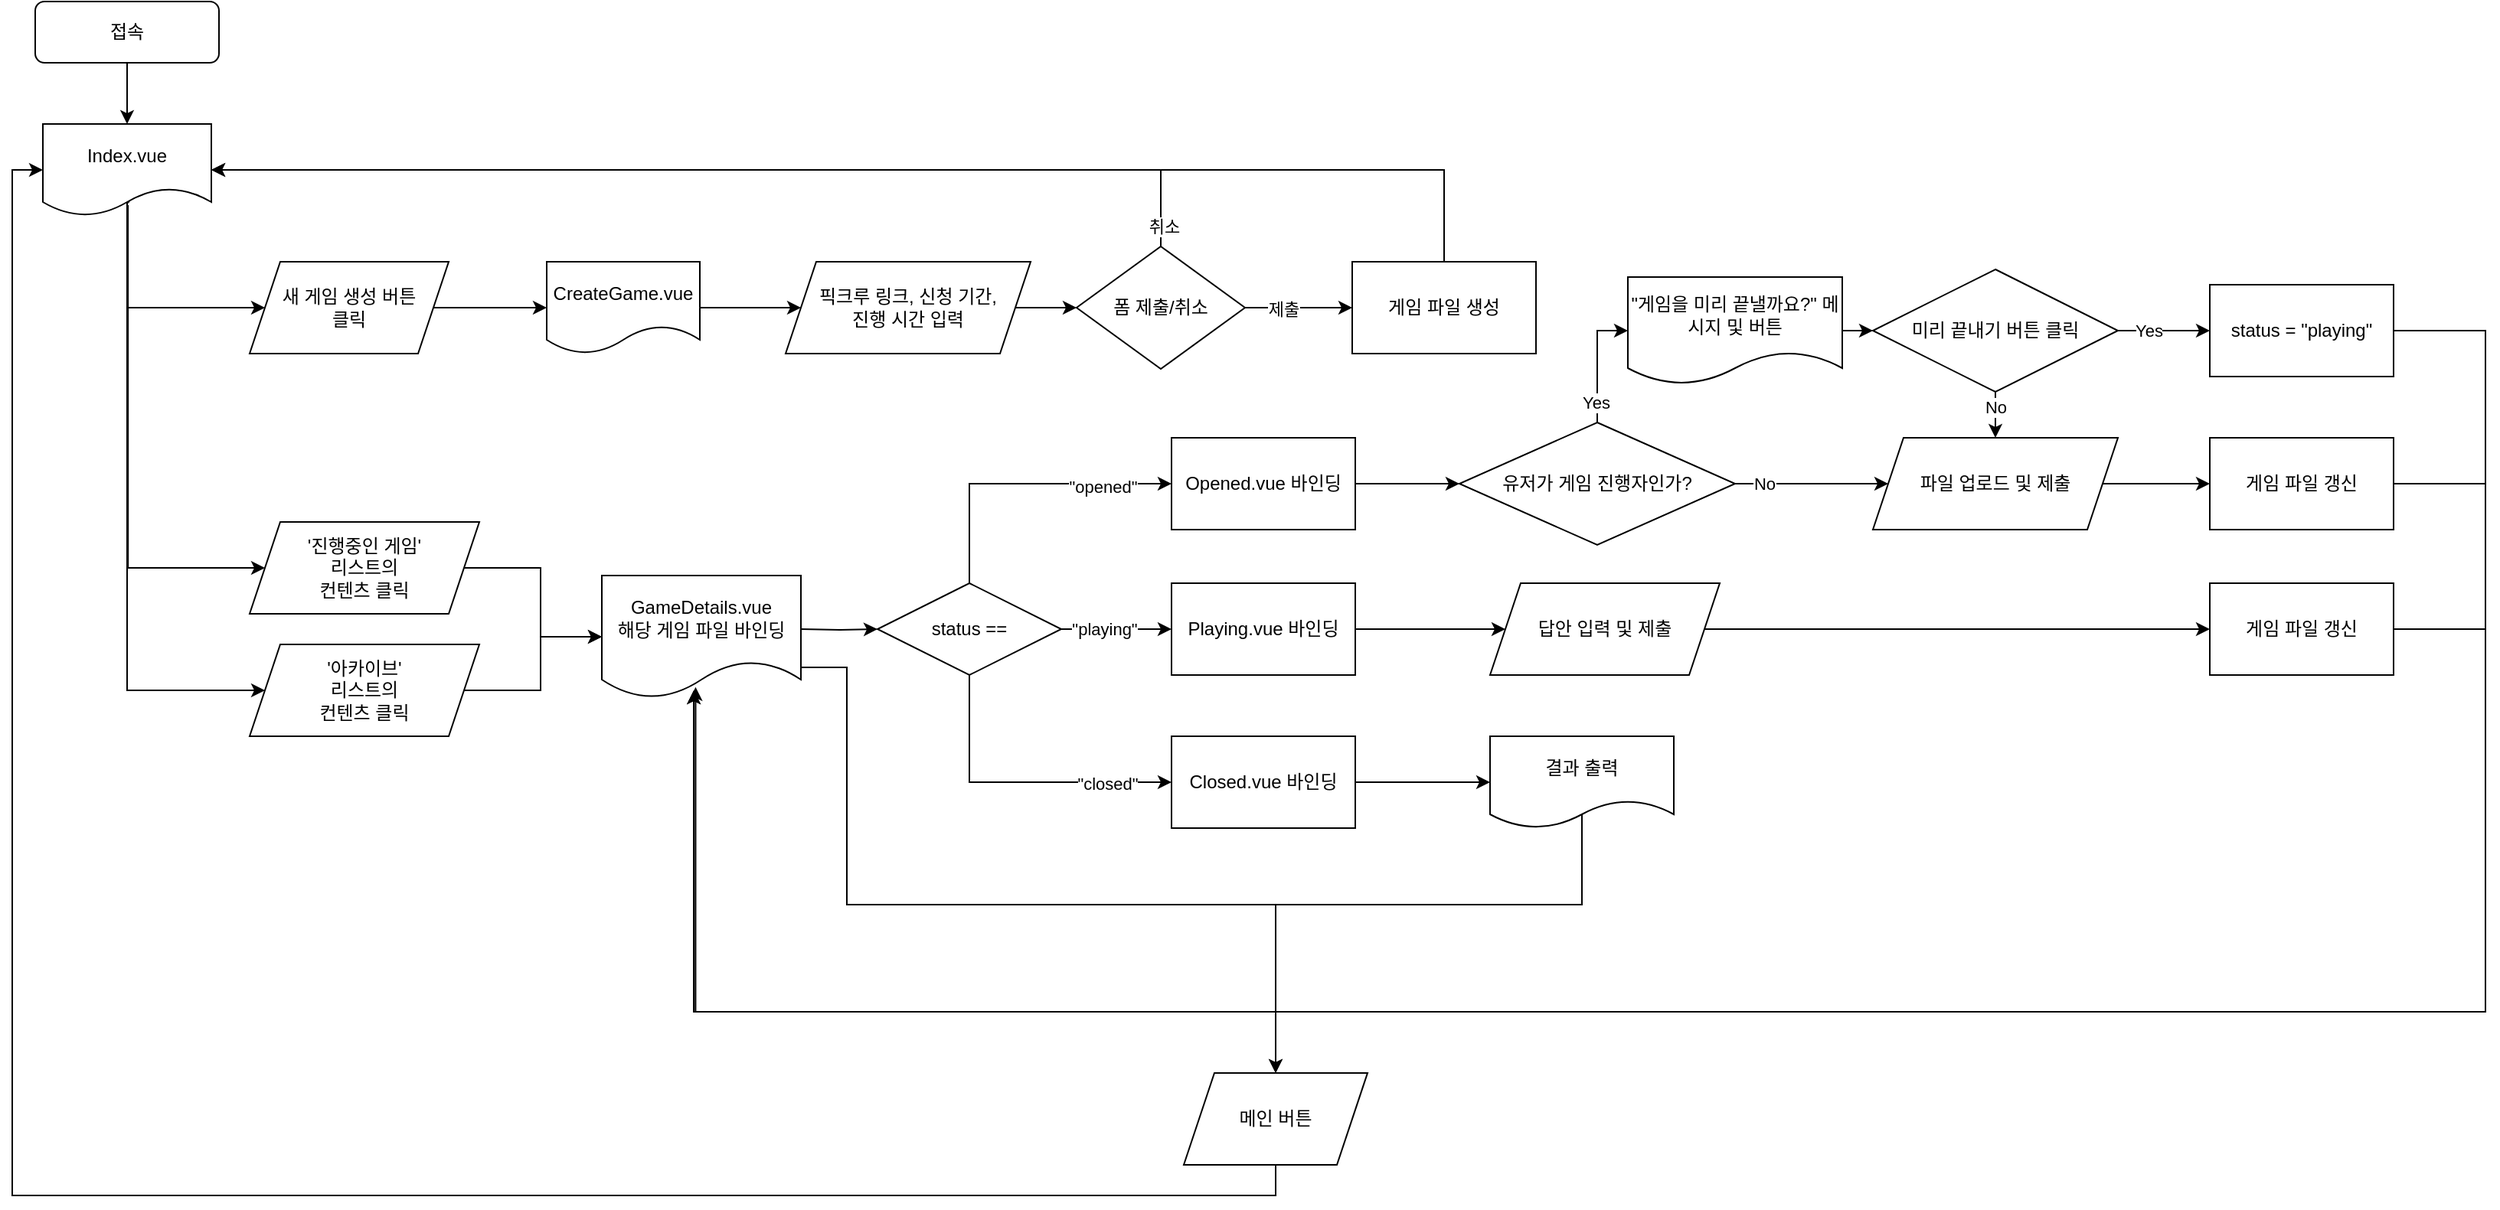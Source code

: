 <mxfile version="15.0.3"><diagram id="CvRd-VRWueClIknmBn7Z" name="Page-1"><mxGraphModel dx="3004" dy="1318" grid="1" gridSize="10" guides="1" tooltips="1" connect="1" arrows="1" fold="1" page="1" pageScale="1" pageWidth="827" pageHeight="1169" math="0" shadow="0"><root><mxCell id="0"/><mxCell id="1" parent="0"/><mxCell id="J3uR3rgxwzaXKa7ZTSPB-6" style="edgeStyle=orthogonalEdgeStyle;rounded=0;orthogonalLoop=1;jettySize=auto;html=1;exitX=0.5;exitY=1;exitDx=0;exitDy=0;entryX=0.5;entryY=0;entryDx=0;entryDy=0;" parent="1" source="J3uR3rgxwzaXKa7ZTSPB-2" target="bJvQCOWSFC1mFnmNm10q-48" edge="1"><mxGeometry relative="1" as="geometry"><mxPoint x="90" y="210" as="targetPoint"/></mxGeometry></mxCell><mxCell id="J3uR3rgxwzaXKa7ZTSPB-2" value="접속" style="rounded=1;whiteSpace=wrap;html=1;" parent="1" vertex="1"><mxGeometry x="30" y="130" width="120" height="40" as="geometry"/></mxCell><mxCell id="bJvQCOWSFC1mFnmNm10q-33" style="edgeStyle=orthogonalEdgeStyle;rounded=0;orthogonalLoop=1;jettySize=auto;html=1;entryX=0;entryY=0.5;entryDx=0;entryDy=0;exitX=0.51;exitY=0.855;exitDx=0;exitDy=0;exitPerimeter=0;" edge="1" parent="1" source="bJvQCOWSFC1mFnmNm10q-48" target="J3uR3rgxwzaXKa7ZTSPB-18"><mxGeometry relative="1" as="geometry"><mxPoint x="90" y="270" as="sourcePoint"/><Array as="points"><mxPoint x="90" y="261"/><mxPoint x="90" y="330"/></Array></mxGeometry></mxCell><mxCell id="bJvQCOWSFC1mFnmNm10q-34" style="edgeStyle=orthogonalEdgeStyle;rounded=0;orthogonalLoop=1;jettySize=auto;html=1;entryX=0;entryY=0.5;entryDx=0;entryDy=0;exitX=0.505;exitY=0.883;exitDx=0;exitDy=0;exitPerimeter=0;" edge="1" parent="1" source="bJvQCOWSFC1mFnmNm10q-48" target="J3uR3rgxwzaXKa7ZTSPB-20"><mxGeometry relative="1" as="geometry"><mxPoint x="90" y="280" as="sourcePoint"/><Array as="points"><mxPoint x="91" y="500"/></Array></mxGeometry></mxCell><mxCell id="bJvQCOWSFC1mFnmNm10q-35" style="edgeStyle=orthogonalEdgeStyle;rounded=0;orthogonalLoop=1;jettySize=auto;html=1;entryX=0;entryY=0.5;entryDx=0;entryDy=0;exitX=0.515;exitY=0.846;exitDx=0;exitDy=0;exitPerimeter=0;" edge="1" parent="1" source="bJvQCOWSFC1mFnmNm10q-48" target="J3uR3rgxwzaXKa7ZTSPB-21"><mxGeometry relative="1" as="geometry"><mxPoint x="90" y="280" as="sourcePoint"/><Array as="points"><mxPoint x="90" y="261"/><mxPoint x="90" y="580"/></Array></mxGeometry></mxCell><mxCell id="bJvQCOWSFC1mFnmNm10q-53" style="edgeStyle=orthogonalEdgeStyle;rounded=0;orthogonalLoop=1;jettySize=auto;html=1;exitX=1;exitY=0.5;exitDx=0;exitDy=0;entryX=0;entryY=0.5;entryDx=0;entryDy=0;" edge="1" parent="1" source="J3uR3rgxwzaXKa7ZTSPB-18" target="bJvQCOWSFC1mFnmNm10q-49"><mxGeometry relative="1" as="geometry"/></mxCell><mxCell id="J3uR3rgxwzaXKa7ZTSPB-18" value="&lt;br&gt;&lt;div&gt;새 게임 생성 버튼 &lt;br&gt;&lt;/div&gt;&lt;div&gt;클릭&lt;br&gt;&lt;/div&gt;&lt;br&gt;" style="shape=parallelogram;perimeter=parallelogramPerimeter;whiteSpace=wrap;html=1;fixedSize=1;" parent="1" vertex="1"><mxGeometry x="170" y="300" width="130" height="60" as="geometry"/></mxCell><mxCell id="bJvQCOWSFC1mFnmNm10q-56" style="edgeStyle=orthogonalEdgeStyle;rounded=0;orthogonalLoop=1;jettySize=auto;html=1;exitX=1;exitY=0.5;exitDx=0;exitDy=0;entryX=0;entryY=0.5;entryDx=0;entryDy=0;" edge="1" parent="1" source="J3uR3rgxwzaXKa7ZTSPB-20" target="bJvQCOWSFC1mFnmNm10q-55"><mxGeometry relative="1" as="geometry"/></mxCell><mxCell id="J3uR3rgxwzaXKa7ZTSPB-20" value="&lt;div&gt;'진행중인 게임'&lt;/div&gt;&lt;div&gt;리스트의&lt;/div&gt;&lt;div&gt;컨텐츠 클릭&lt;/div&gt;" style="shape=parallelogram;perimeter=parallelogramPerimeter;whiteSpace=wrap;html=1;fixedSize=1;" parent="1" vertex="1"><mxGeometry x="170" y="470" width="150" height="60" as="geometry"/></mxCell><mxCell id="bJvQCOWSFC1mFnmNm10q-58" style="edgeStyle=orthogonalEdgeStyle;rounded=0;orthogonalLoop=1;jettySize=auto;html=1;exitX=1;exitY=0.5;exitDx=0;exitDy=0;entryX=0;entryY=0.5;entryDx=0;entryDy=0;" edge="1" parent="1" source="J3uR3rgxwzaXKa7ZTSPB-21" target="bJvQCOWSFC1mFnmNm10q-55"><mxGeometry relative="1" as="geometry"/></mxCell><mxCell id="J3uR3rgxwzaXKa7ZTSPB-21" value="&lt;div&gt;'아카이브'&lt;/div&gt;&lt;div&gt;리스트의&lt;/div&gt;&lt;div&gt;컨텐츠 클릭&lt;/div&gt;" style="shape=parallelogram;perimeter=parallelogramPerimeter;whiteSpace=wrap;html=1;fixedSize=1;" parent="1" vertex="1"><mxGeometry x="170" y="550" width="150" height="60" as="geometry"/></mxCell><mxCell id="bJvQCOWSFC1mFnmNm10q-3" style="edgeStyle=orthogonalEdgeStyle;rounded=0;orthogonalLoop=1;jettySize=auto;html=1;exitX=1;exitY=0.5;exitDx=0;exitDy=0;entryX=0;entryY=0.5;entryDx=0;entryDy=0;" edge="1" parent="1" source="J3uR3rgxwzaXKa7ZTSPB-22"><mxGeometry relative="1" as="geometry"><mxPoint x="710" y="330" as="targetPoint"/></mxGeometry></mxCell><mxCell id="J3uR3rgxwzaXKa7ZTSPB-22" value="&lt;div&gt;픽크루 링크, 신청 기간,&lt;/div&gt;&lt;div&gt;진행 시간 입력&lt;/div&gt;" style="shape=parallelogram;perimeter=parallelogramPerimeter;whiteSpace=wrap;html=1;fixedSize=1;" parent="1" vertex="1"><mxGeometry x="520" y="300" width="160" height="60" as="geometry"/></mxCell><mxCell id="bJvQCOWSFC1mFnmNm10q-7" style="edgeStyle=orthogonalEdgeStyle;rounded=0;orthogonalLoop=1;jettySize=auto;html=1;exitX=1;exitY=0.5;exitDx=0;exitDy=0;" edge="1" parent="1" source="bJvQCOWSFC1mFnmNm10q-5" target="bJvQCOWSFC1mFnmNm10q-6"><mxGeometry relative="1" as="geometry"/></mxCell><mxCell id="bJvQCOWSFC1mFnmNm10q-68" value="제출" style="edgeLabel;html=1;align=center;verticalAlign=middle;resizable=0;points=[];" vertex="1" connectable="0" parent="bJvQCOWSFC1mFnmNm10q-7"><mxGeometry x="-0.295" y="-1" relative="1" as="geometry"><mxPoint as="offset"/></mxGeometry></mxCell><mxCell id="bJvQCOWSFC1mFnmNm10q-25" style="edgeStyle=orthogonalEdgeStyle;rounded=0;orthogonalLoop=1;jettySize=auto;html=1;exitX=0.5;exitY=0;exitDx=0;exitDy=0;entryX=1;entryY=0.5;entryDx=0;entryDy=0;" edge="1" parent="1" source="bJvQCOWSFC1mFnmNm10q-5" target="bJvQCOWSFC1mFnmNm10q-48"><mxGeometry relative="1" as="geometry"><mxPoint x="140" y="235" as="targetPoint"/><Array as="points"><mxPoint x="765" y="240"/></Array></mxGeometry></mxCell><mxCell id="bJvQCOWSFC1mFnmNm10q-70" value="취소" style="edgeLabel;html=1;align=center;verticalAlign=middle;resizable=0;points=[];" vertex="1" connectable="0" parent="bJvQCOWSFC1mFnmNm10q-25"><mxGeometry x="-0.961" y="-2" relative="1" as="geometry"><mxPoint as="offset"/></mxGeometry></mxCell><mxCell id="bJvQCOWSFC1mFnmNm10q-5" value="폼 제출/취소" style="rhombus;whiteSpace=wrap;html=1;" vertex="1" parent="1"><mxGeometry x="710" y="290" width="110" height="80" as="geometry"/></mxCell><mxCell id="bJvQCOWSFC1mFnmNm10q-17" style="edgeStyle=orthogonalEdgeStyle;rounded=0;orthogonalLoop=1;jettySize=auto;html=1;exitX=0.5;exitY=0;exitDx=0;exitDy=0;entryX=1;entryY=0.5;entryDx=0;entryDy=0;" edge="1" parent="1" source="bJvQCOWSFC1mFnmNm10q-6" target="bJvQCOWSFC1mFnmNm10q-48"><mxGeometry relative="1" as="geometry"><mxPoint x="140" y="235" as="targetPoint"/><Array as="points"><mxPoint x="950" y="240"/></Array></mxGeometry></mxCell><mxCell id="bJvQCOWSFC1mFnmNm10q-6" value="게임 파일 생성" style="rounded=0;whiteSpace=wrap;html=1;" vertex="1" parent="1"><mxGeometry x="890" y="300" width="120" height="60" as="geometry"/></mxCell><mxCell id="bJvQCOWSFC1mFnmNm10q-29" style="edgeStyle=orthogonalEdgeStyle;rounded=0;orthogonalLoop=1;jettySize=auto;html=1;exitX=1;exitY=0.5;exitDx=0;exitDy=0;entryX=0;entryY=0.5;entryDx=0;entryDy=0;" edge="1" parent="1" target="bJvQCOWSFC1mFnmNm10q-28"><mxGeometry relative="1" as="geometry"><mxPoint x="530.0" y="540" as="sourcePoint"/></mxGeometry></mxCell><mxCell id="bJvQCOWSFC1mFnmNm10q-27" style="edgeStyle=orthogonalEdgeStyle;rounded=0;orthogonalLoop=1;jettySize=auto;html=1;exitX=1;exitY=0.5;exitDx=0;exitDy=0;" edge="1" parent="1" source="bJvQCOWSFC1mFnmNm10q-49" target="J3uR3rgxwzaXKa7ZTSPB-22"><mxGeometry relative="1" as="geometry"><mxPoint x="463.5" y="330" as="sourcePoint"/></mxGeometry></mxCell><mxCell id="bJvQCOWSFC1mFnmNm10q-37" style="edgeStyle=orthogonalEdgeStyle;rounded=0;orthogonalLoop=1;jettySize=auto;html=1;exitX=0.5;exitY=0;exitDx=0;exitDy=0;entryX=0;entryY=0.5;entryDx=0;entryDy=0;" edge="1" parent="1" source="bJvQCOWSFC1mFnmNm10q-28" target="bJvQCOWSFC1mFnmNm10q-60"><mxGeometry relative="1" as="geometry"><mxPoint x="760" y="445" as="targetPoint"/><Array as="points"><mxPoint x="640" y="445"/></Array></mxGeometry></mxCell><mxCell id="bJvQCOWSFC1mFnmNm10q-71" value="&quot;opened&quot;" style="edgeLabel;html=1;align=center;verticalAlign=middle;resizable=0;points=[];" vertex="1" connectable="0" parent="bJvQCOWSFC1mFnmNm10q-37"><mxGeometry x="0.51" y="-2" relative="1" as="geometry"><mxPoint x="3" as="offset"/></mxGeometry></mxCell><mxCell id="bJvQCOWSFC1mFnmNm10q-40" style="edgeStyle=orthogonalEdgeStyle;rounded=0;orthogonalLoop=1;jettySize=auto;html=1;exitX=1;exitY=0.5;exitDx=0;exitDy=0;entryX=0;entryY=0.5;entryDx=0;entryDy=0;" edge="1" parent="1" source="bJvQCOWSFC1mFnmNm10q-28" target="bJvQCOWSFC1mFnmNm10q-59"><mxGeometry relative="1" as="geometry"><mxPoint x="760" y="540" as="targetPoint"/></mxGeometry></mxCell><mxCell id="bJvQCOWSFC1mFnmNm10q-72" value="&quot;playing&quot;" style="edgeLabel;html=1;align=center;verticalAlign=middle;resizable=0;points=[];" vertex="1" connectable="0" parent="bJvQCOWSFC1mFnmNm10q-40"><mxGeometry x="-0.316" relative="1" as="geometry"><mxPoint x="3" as="offset"/></mxGeometry></mxCell><mxCell id="bJvQCOWSFC1mFnmNm10q-42" style="edgeStyle=orthogonalEdgeStyle;rounded=0;orthogonalLoop=1;jettySize=auto;html=1;exitX=0.5;exitY=1;exitDx=0;exitDy=0;entryX=0;entryY=0.5;entryDx=0;entryDy=0;" edge="1" parent="1" source="bJvQCOWSFC1mFnmNm10q-28" target="bJvQCOWSFC1mFnmNm10q-62"><mxGeometry relative="1" as="geometry"><mxPoint x="760" y="635" as="targetPoint"/><Array as="points"><mxPoint x="640" y="640"/></Array></mxGeometry></mxCell><mxCell id="bJvQCOWSFC1mFnmNm10q-73" value="&quot;closed&quot;" style="edgeLabel;html=1;align=center;verticalAlign=middle;resizable=0;points=[];" vertex="1" connectable="0" parent="bJvQCOWSFC1mFnmNm10q-42"><mxGeometry x="0.584" y="-1" relative="1" as="geometry"><mxPoint as="offset"/></mxGeometry></mxCell><mxCell id="bJvQCOWSFC1mFnmNm10q-28" value="status ==" style="rhombus;whiteSpace=wrap;html=1;" vertex="1" parent="1"><mxGeometry x="580" y="510" width="120" height="60" as="geometry"/></mxCell><mxCell id="bJvQCOWSFC1mFnmNm10q-48" value="Index.vue" style="shape=document;whiteSpace=wrap;html=1;boundedLbl=1;" vertex="1" parent="1"><mxGeometry x="35" y="210" width="110" height="60" as="geometry"/></mxCell><mxCell id="bJvQCOWSFC1mFnmNm10q-49" value="CreateGame.vue" style="shape=document;whiteSpace=wrap;html=1;boundedLbl=1;" vertex="1" parent="1"><mxGeometry x="364" y="300" width="100" height="60" as="geometry"/></mxCell><mxCell id="bJvQCOWSFC1mFnmNm10q-102" style="edgeStyle=orthogonalEdgeStyle;rounded=0;orthogonalLoop=1;jettySize=auto;html=1;exitX=1;exitY=0.75;exitDx=0;exitDy=0;entryX=0.5;entryY=0;entryDx=0;entryDy=0;" edge="1" parent="1" source="bJvQCOWSFC1mFnmNm10q-55" target="bJvQCOWSFC1mFnmNm10q-101"><mxGeometry relative="1" as="geometry"><Array as="points"><mxPoint x="560" y="565"/><mxPoint x="560" y="720"/><mxPoint x="840" y="720"/></Array></mxGeometry></mxCell><mxCell id="bJvQCOWSFC1mFnmNm10q-55" value="&lt;div&gt;GameDetails.vue&lt;/div&gt;해당 게임 파일 바인딩" style="shape=document;whiteSpace=wrap;html=1;boundedLbl=1;" vertex="1" parent="1"><mxGeometry x="400" y="505" width="130" height="80" as="geometry"/></mxCell><mxCell id="bJvQCOWSFC1mFnmNm10q-93" style="edgeStyle=orthogonalEdgeStyle;rounded=0;orthogonalLoop=1;jettySize=auto;html=1;exitX=1;exitY=0.5;exitDx=0;exitDy=0;entryX=0;entryY=0.5;entryDx=0;entryDy=0;" edge="1" parent="1" source="bJvQCOWSFC1mFnmNm10q-59" target="bJvQCOWSFC1mFnmNm10q-92"><mxGeometry relative="1" as="geometry"/></mxCell><mxCell id="bJvQCOWSFC1mFnmNm10q-59" value="Playing.vue 바인딩" style="rounded=0;whiteSpace=wrap;html=1;" vertex="1" parent="1"><mxGeometry x="772" y="510" width="120" height="60" as="geometry"/></mxCell><mxCell id="bJvQCOWSFC1mFnmNm10q-64" style="edgeStyle=orthogonalEdgeStyle;rounded=0;orthogonalLoop=1;jettySize=auto;html=1;exitX=1;exitY=0.5;exitDx=0;exitDy=0;entryX=0;entryY=0.5;entryDx=0;entryDy=0;" edge="1" parent="1" source="bJvQCOWSFC1mFnmNm10q-60" target="bJvQCOWSFC1mFnmNm10q-63"><mxGeometry relative="1" as="geometry"/></mxCell><mxCell id="bJvQCOWSFC1mFnmNm10q-60" value="Opened.vue 바인딩" style="rounded=0;whiteSpace=wrap;html=1;" vertex="1" parent="1"><mxGeometry x="772" y="415" width="120" height="60" as="geometry"/></mxCell><mxCell id="bJvQCOWSFC1mFnmNm10q-100" style="edgeStyle=orthogonalEdgeStyle;rounded=0;orthogonalLoop=1;jettySize=auto;html=1;exitX=1;exitY=0.5;exitDx=0;exitDy=0;entryX=0;entryY=0.5;entryDx=0;entryDy=0;" edge="1" parent="1" source="bJvQCOWSFC1mFnmNm10q-62" target="bJvQCOWSFC1mFnmNm10q-99"><mxGeometry relative="1" as="geometry"/></mxCell><mxCell id="bJvQCOWSFC1mFnmNm10q-62" value="&lt;div&gt;Closed.vue 바인딩&lt;/div&gt;" style="rounded=0;whiteSpace=wrap;html=1;" vertex="1" parent="1"><mxGeometry x="772" y="610" width="120" height="60" as="geometry"/></mxCell><mxCell id="bJvQCOWSFC1mFnmNm10q-66" style="edgeStyle=orthogonalEdgeStyle;rounded=0;orthogonalLoop=1;jettySize=auto;html=1;exitX=0.5;exitY=0;exitDx=0;exitDy=0;entryX=0;entryY=0.5;entryDx=0;entryDy=0;" edge="1" parent="1" source="bJvQCOWSFC1mFnmNm10q-63" target="bJvQCOWSFC1mFnmNm10q-65"><mxGeometry relative="1" as="geometry"/></mxCell><mxCell id="bJvQCOWSFC1mFnmNm10q-67" value="Yes" style="edgeLabel;html=1;align=center;verticalAlign=middle;resizable=0;points=[];" vertex="1" connectable="0" parent="bJvQCOWSFC1mFnmNm10q-66"><mxGeometry x="0.194" relative="1" as="geometry"><mxPoint x="-1" y="35" as="offset"/></mxGeometry></mxCell><mxCell id="bJvQCOWSFC1mFnmNm10q-76" style="edgeStyle=orthogonalEdgeStyle;rounded=0;orthogonalLoop=1;jettySize=auto;html=1;exitX=1;exitY=0.5;exitDx=0;exitDy=0;entryX=0;entryY=0.5;entryDx=0;entryDy=0;" edge="1" parent="1" source="bJvQCOWSFC1mFnmNm10q-63" target="bJvQCOWSFC1mFnmNm10q-82"><mxGeometry relative="1" as="geometry"><mxPoint x="1270" y="445" as="targetPoint"/></mxGeometry></mxCell><mxCell id="bJvQCOWSFC1mFnmNm10q-77" value="No" style="edgeLabel;html=1;align=center;verticalAlign=middle;resizable=0;points=[];" vertex="1" connectable="0" parent="bJvQCOWSFC1mFnmNm10q-76"><mxGeometry x="-0.746" relative="1" as="geometry"><mxPoint x="6" as="offset"/></mxGeometry></mxCell><mxCell id="bJvQCOWSFC1mFnmNm10q-63" value="유저가 게임 진행자인가?" style="rhombus;whiteSpace=wrap;html=1;" vertex="1" parent="1"><mxGeometry x="960" y="405" width="180" height="80" as="geometry"/></mxCell><mxCell id="bJvQCOWSFC1mFnmNm10q-80" style="edgeStyle=orthogonalEdgeStyle;rounded=0;orthogonalLoop=1;jettySize=auto;html=1;exitX=1;exitY=0.5;exitDx=0;exitDy=0;entryX=0;entryY=0.5;entryDx=0;entryDy=0;" edge="1" parent="1" source="bJvQCOWSFC1mFnmNm10q-65" target="bJvQCOWSFC1mFnmNm10q-79"><mxGeometry relative="1" as="geometry"/></mxCell><mxCell id="bJvQCOWSFC1mFnmNm10q-65" value="&quot;게임을 미리 끝낼까요?&quot; 메시지 및 버튼" style="shape=document;whiteSpace=wrap;html=1;boundedLbl=1;" vertex="1" parent="1"><mxGeometry x="1070" y="310" width="140" height="70" as="geometry"/></mxCell><mxCell id="bJvQCOWSFC1mFnmNm10q-83" style="edgeStyle=orthogonalEdgeStyle;rounded=0;orthogonalLoop=1;jettySize=auto;html=1;exitX=0.5;exitY=1;exitDx=0;exitDy=0;entryX=0.5;entryY=0;entryDx=0;entryDy=0;" edge="1" parent="1" source="bJvQCOWSFC1mFnmNm10q-79" target="bJvQCOWSFC1mFnmNm10q-82"><mxGeometry relative="1" as="geometry"/></mxCell><mxCell id="bJvQCOWSFC1mFnmNm10q-84" value="No" style="edgeLabel;html=1;align=center;verticalAlign=middle;resizable=0;points=[];" vertex="1" connectable="0" parent="bJvQCOWSFC1mFnmNm10q-83"><mxGeometry x="-0.355" relative="1" as="geometry"><mxPoint as="offset"/></mxGeometry></mxCell><mxCell id="bJvQCOWSFC1mFnmNm10q-86" style="edgeStyle=orthogonalEdgeStyle;rounded=0;orthogonalLoop=1;jettySize=auto;html=1;exitX=1;exitY=0.5;exitDx=0;exitDy=0;" edge="1" parent="1" source="bJvQCOWSFC1mFnmNm10q-79" target="bJvQCOWSFC1mFnmNm10q-85"><mxGeometry relative="1" as="geometry"/></mxCell><mxCell id="bJvQCOWSFC1mFnmNm10q-91" value="Yes" style="edgeLabel;html=1;align=center;verticalAlign=middle;resizable=0;points=[];" vertex="1" connectable="0" parent="bJvQCOWSFC1mFnmNm10q-86"><mxGeometry x="-0.678" y="-1" relative="1" as="geometry"><mxPoint x="10" y="-1" as="offset"/></mxGeometry></mxCell><mxCell id="bJvQCOWSFC1mFnmNm10q-79" value="미리 끝내기 버튼 클릭" style="rhombus;whiteSpace=wrap;html=1;" vertex="1" parent="1"><mxGeometry x="1230" y="305" width="160" height="80" as="geometry"/></mxCell><mxCell id="bJvQCOWSFC1mFnmNm10q-89" style="edgeStyle=orthogonalEdgeStyle;rounded=0;orthogonalLoop=1;jettySize=auto;html=1;exitX=1;exitY=0.5;exitDx=0;exitDy=0;entryX=0;entryY=0.5;entryDx=0;entryDy=0;" edge="1" parent="1" source="bJvQCOWSFC1mFnmNm10q-82" target="bJvQCOWSFC1mFnmNm10q-88"><mxGeometry relative="1" as="geometry"/></mxCell><mxCell id="bJvQCOWSFC1mFnmNm10q-82" value="파일 업로드 및 제출" style="shape=parallelogram;perimeter=parallelogramPerimeter;whiteSpace=wrap;html=1;fixedSize=1;" vertex="1" parent="1"><mxGeometry x="1230" y="415" width="160" height="60" as="geometry"/></mxCell><mxCell id="bJvQCOWSFC1mFnmNm10q-87" style="edgeStyle=orthogonalEdgeStyle;rounded=0;orthogonalLoop=1;jettySize=auto;html=1;exitX=1;exitY=0.5;exitDx=0;exitDy=0;entryX=0.462;entryY=0.938;entryDx=0;entryDy=0;entryPerimeter=0;" edge="1" parent="1" source="bJvQCOWSFC1mFnmNm10q-85" target="bJvQCOWSFC1mFnmNm10q-55"><mxGeometry relative="1" as="geometry"><Array as="points"><mxPoint x="1630" y="345"/><mxPoint x="1630" y="790"/><mxPoint x="460" y="790"/></Array></mxGeometry></mxCell><mxCell id="bJvQCOWSFC1mFnmNm10q-85" value="status = &quot;playing&quot;" style="rounded=0;whiteSpace=wrap;html=1;" vertex="1" parent="1"><mxGeometry x="1450" y="315" width="120" height="60" as="geometry"/></mxCell><mxCell id="bJvQCOWSFC1mFnmNm10q-90" style="edgeStyle=orthogonalEdgeStyle;rounded=0;orthogonalLoop=1;jettySize=auto;html=1;exitX=1;exitY=0.5;exitDx=0;exitDy=0;entryX=0.471;entryY=0.911;entryDx=0;entryDy=0;entryPerimeter=0;" edge="1" parent="1" source="bJvQCOWSFC1mFnmNm10q-88" target="bJvQCOWSFC1mFnmNm10q-55"><mxGeometry relative="1" as="geometry"><mxPoint x="500" y="644.118" as="targetPoint"/><Array as="points"><mxPoint x="1630" y="445"/><mxPoint x="1630" y="790"/><mxPoint x="461" y="790"/></Array></mxGeometry></mxCell><mxCell id="bJvQCOWSFC1mFnmNm10q-88" value="게임 파일 갱신" style="rounded=0;whiteSpace=wrap;html=1;" vertex="1" parent="1"><mxGeometry x="1450" y="415" width="120" height="60" as="geometry"/></mxCell><mxCell id="bJvQCOWSFC1mFnmNm10q-95" style="edgeStyle=orthogonalEdgeStyle;rounded=0;orthogonalLoop=1;jettySize=auto;html=1;exitX=1;exitY=0.5;exitDx=0;exitDy=0;" edge="1" parent="1" source="bJvQCOWSFC1mFnmNm10q-92" target="bJvQCOWSFC1mFnmNm10q-94"><mxGeometry relative="1" as="geometry"/></mxCell><mxCell id="bJvQCOWSFC1mFnmNm10q-92" value="답안 입력 및 제출" style="shape=parallelogram;perimeter=parallelogramPerimeter;whiteSpace=wrap;html=1;fixedSize=1;" vertex="1" parent="1"><mxGeometry x="980" y="510" width="150" height="60" as="geometry"/></mxCell><mxCell id="bJvQCOWSFC1mFnmNm10q-96" style="edgeStyle=orthogonalEdgeStyle;rounded=0;orthogonalLoop=1;jettySize=auto;html=1;exitX=1;exitY=0.5;exitDx=0;exitDy=0;entryX=0.462;entryY=0.938;entryDx=0;entryDy=0;entryPerimeter=0;" edge="1" parent="1" source="bJvQCOWSFC1mFnmNm10q-94" target="bJvQCOWSFC1mFnmNm10q-55"><mxGeometry relative="1" as="geometry"><Array as="points"><mxPoint x="1630" y="540"/><mxPoint x="1630" y="790"/><mxPoint x="460" y="790"/></Array></mxGeometry></mxCell><mxCell id="bJvQCOWSFC1mFnmNm10q-94" value="게임 파일 갱신" style="rounded=0;whiteSpace=wrap;html=1;" vertex="1" parent="1"><mxGeometry x="1450" y="510" width="120" height="60" as="geometry"/></mxCell><mxCell id="bJvQCOWSFC1mFnmNm10q-103" style="edgeStyle=orthogonalEdgeStyle;rounded=0;orthogonalLoop=1;jettySize=auto;html=1;" edge="1" parent="1"><mxGeometry relative="1" as="geometry"><mxPoint x="840" y="830" as="targetPoint"/><mxPoint x="1040" y="660" as="sourcePoint"/><Array as="points"><mxPoint x="1040" y="720"/><mxPoint x="840" y="720"/></Array></mxGeometry></mxCell><mxCell id="bJvQCOWSFC1mFnmNm10q-99" value="결과 출력" style="shape=document;whiteSpace=wrap;html=1;boundedLbl=1;" vertex="1" parent="1"><mxGeometry x="980" y="610" width="120" height="60" as="geometry"/></mxCell><mxCell id="bJvQCOWSFC1mFnmNm10q-104" style="edgeStyle=orthogonalEdgeStyle;rounded=0;orthogonalLoop=1;jettySize=auto;html=1;exitX=0.5;exitY=1;exitDx=0;exitDy=0;entryX=0;entryY=0.5;entryDx=0;entryDy=0;" edge="1" parent="1" source="bJvQCOWSFC1mFnmNm10q-101" target="bJvQCOWSFC1mFnmNm10q-48"><mxGeometry relative="1" as="geometry"/></mxCell><mxCell id="bJvQCOWSFC1mFnmNm10q-101" value="메인 버튼" style="shape=parallelogram;perimeter=parallelogramPerimeter;whiteSpace=wrap;html=1;fixedSize=1;" vertex="1" parent="1"><mxGeometry x="780" y="830" width="120" height="60" as="geometry"/></mxCell></root></mxGraphModel></diagram></mxfile>
